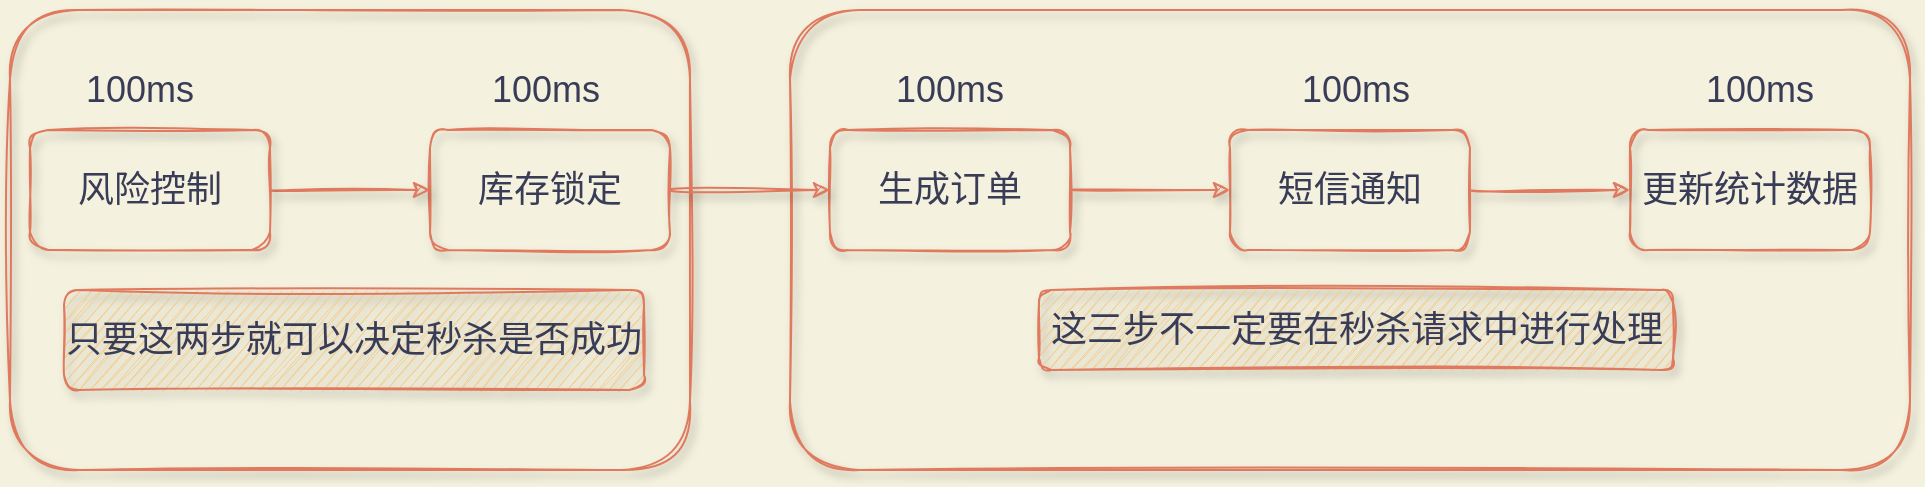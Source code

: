 <mxfile version="14.6.13" type="device"><diagram id="C5RBs43oDa-KdzZeNtuy" name="Page-1"><mxGraphModel dx="1865" dy="616" grid="1" gridSize="10" guides="1" tooltips="1" connect="1" arrows="1" fold="1" page="1" pageScale="1" pageWidth="827" pageHeight="1169" background="#F4F1DE" math="0" shadow="0"><root><mxCell id="WIyWlLk6GJQsqaUBKTNV-0"/><mxCell id="WIyWlLk6GJQsqaUBKTNV-1" parent="WIyWlLk6GJQsqaUBKTNV-0"/><mxCell id="3Fyzb3w3JVutWaXi3XTW-23" value="" style="whiteSpace=wrap;html=1;shadow=1;fillColor=none;fontSize=18;strokeColor=#E07A5F;fontColor=#393C56;sketch=1;rounded=1;" parent="WIyWlLk6GJQsqaUBKTNV-1" vertex="1"><mxGeometry x="-340" y="90" width="560" height="230" as="geometry"/></mxCell><mxCell id="3Fyzb3w3JVutWaXi3XTW-13" value="" style="group;shadow=1;fontSize=18;fontColor=#393C56;sketch=1;rounded=1;" parent="WIyWlLk6GJQsqaUBKTNV-1" vertex="1" connectable="0"><mxGeometry x="-720" y="150" width="920" height="170" as="geometry"/></mxCell><mxCell id="3Fyzb3w3JVutWaXi3XTW-21" value="" style="whiteSpace=wrap;html=1;shadow=1;fillColor=none;fontSize=18;strokeColor=#E07A5F;fontColor=#393C56;sketch=1;rounded=1;" parent="3Fyzb3w3JVutWaXi3XTW-13" vertex="1"><mxGeometry x="-10" y="-60" width="340" height="230" as="geometry"/></mxCell><mxCell id="3Fyzb3w3JVutWaXi3XTW-3" value="库存锁定" style="whiteSpace=wrap;shadow=1;strokeWidth=1;glass=0;html=1;labelBorderColor=none;fontSize=18;strokeColor=#E07A5F;fontColor=#393C56;fillColor=none;sketch=1;rounded=1;" parent="3Fyzb3w3JVutWaXi3XTW-13" vertex="1"><mxGeometry x="200" width="120" height="60" as="geometry"/></mxCell><mxCell id="3Fyzb3w3JVutWaXi3XTW-5" value="生成订单" style="whiteSpace=wrap;shadow=1;strokeWidth=1;glass=0;html=1;labelBorderColor=none;fontSize=18;strokeColor=#E07A5F;fontColor=#393C56;fillColor=none;sketch=1;rounded=1;" parent="3Fyzb3w3JVutWaXi3XTW-13" vertex="1"><mxGeometry x="400" width="120" height="60" as="geometry"/></mxCell><mxCell id="3Fyzb3w3JVutWaXi3XTW-6" value="" style="edgeStyle=orthogonalEdgeStyle;orthogonalLoop=1;jettySize=auto;html=1;labelBorderColor=none;shadow=1;fontSize=18;strokeColor=#E07A5F;fontColor=#393C56;sketch=1;curved=1;labelBackgroundColor=#F4F1DE;" parent="3Fyzb3w3JVutWaXi3XTW-13" source="3Fyzb3w3JVutWaXi3XTW-3" target="3Fyzb3w3JVutWaXi3XTW-5" edge="1"><mxGeometry relative="1" as="geometry"/></mxCell><mxCell id="3Fyzb3w3JVutWaXi3XTW-7" value="短信通知" style="whiteSpace=wrap;shadow=1;strokeWidth=1;glass=0;html=1;labelBorderColor=none;fontSize=18;strokeColor=#E07A5F;fontColor=#393C56;fillColor=none;sketch=1;rounded=1;" parent="3Fyzb3w3JVutWaXi3XTW-13" vertex="1"><mxGeometry x="600" width="120" height="60" as="geometry"/></mxCell><mxCell id="3Fyzb3w3JVutWaXi3XTW-8" value="" style="edgeStyle=orthogonalEdgeStyle;orthogonalLoop=1;jettySize=auto;html=1;labelBorderColor=none;shadow=1;fontSize=18;strokeColor=#E07A5F;fontColor=#393C56;sketch=1;curved=1;labelBackgroundColor=#F4F1DE;" parent="3Fyzb3w3JVutWaXi3XTW-13" source="3Fyzb3w3JVutWaXi3XTW-5" target="3Fyzb3w3JVutWaXi3XTW-7" edge="1"><mxGeometry relative="1" as="geometry"/></mxCell><mxCell id="3Fyzb3w3JVutWaXi3XTW-9" value="更新统计数据" style="whiteSpace=wrap;shadow=1;strokeWidth=1;glass=0;html=1;labelBorderColor=none;fontSize=18;strokeColor=#E07A5F;fontColor=#393C56;fillColor=none;sketch=1;rounded=1;" parent="3Fyzb3w3JVutWaXi3XTW-13" vertex="1"><mxGeometry x="800" width="120" height="60" as="geometry"/></mxCell><mxCell id="3Fyzb3w3JVutWaXi3XTW-10" value="" style="edgeStyle=orthogonalEdgeStyle;orthogonalLoop=1;jettySize=auto;html=1;labelBorderColor=none;shadow=1;fontSize=18;strokeColor=#E07A5F;fontColor=#393C56;sketch=1;curved=1;labelBackgroundColor=#F4F1DE;" parent="3Fyzb3w3JVutWaXi3XTW-13" source="3Fyzb3w3JVutWaXi3XTW-7" target="3Fyzb3w3JVutWaXi3XTW-9" edge="1"><mxGeometry relative="1" as="geometry"/></mxCell><mxCell id="3Fyzb3w3JVutWaXi3XTW-12" value="" style="edgeStyle=orthogonalEdgeStyle;orthogonalLoop=1;jettySize=auto;html=1;shadow=1;fontSize=18;strokeColor=#E07A5F;fontColor=#393C56;sketch=1;curved=1;labelBackgroundColor=#F4F1DE;" parent="3Fyzb3w3JVutWaXi3XTW-13" source="3Fyzb3w3JVutWaXi3XTW-11" target="3Fyzb3w3JVutWaXi3XTW-3" edge="1"><mxGeometry relative="1" as="geometry"/></mxCell><mxCell id="3Fyzb3w3JVutWaXi3XTW-11" value="风险控制" style="whiteSpace=wrap;shadow=1;strokeWidth=1;glass=0;html=1;labelBorderColor=none;fontSize=18;strokeColor=#E07A5F;fontColor=#393C56;fillColor=none;sketch=1;rounded=1;" parent="3Fyzb3w3JVutWaXi3XTW-13" vertex="1"><mxGeometry width="120" height="60" as="geometry"/></mxCell><mxCell id="3Fyzb3w3JVutWaXi3XTW-22" value="只要这两步就可以决定秒杀是否成功" style="text;html=1;strokeColor=#E07A5F;fillColor=#F2CC8F;align=center;verticalAlign=middle;whiteSpace=wrap;shadow=1;fontSize=18;fontColor=#393C56;sketch=1;rounded=1;" parent="3Fyzb3w3JVutWaXi3XTW-13" vertex="1"><mxGeometry x="17" y="80" width="290" height="50" as="geometry"/></mxCell><mxCell id="3Fyzb3w3JVutWaXi3XTW-14" value="100ms" style="text;html=1;strokeColor=none;fillColor=none;align=center;verticalAlign=middle;whiteSpace=wrap;shadow=1;fontSize=18;fontColor=#393C56;sketch=1;rounded=1;" parent="WIyWlLk6GJQsqaUBKTNV-1" vertex="1"><mxGeometry x="-482" y="120" width="40" height="20" as="geometry"/></mxCell><mxCell id="3Fyzb3w3JVutWaXi3XTW-15" value="100ms" style="text;html=1;strokeColor=none;fillColor=none;align=center;verticalAlign=middle;whiteSpace=wrap;shadow=1;fontSize=18;fontColor=#393C56;sketch=1;rounded=1;" parent="WIyWlLk6GJQsqaUBKTNV-1" vertex="1"><mxGeometry x="-280" y="120" width="40" height="20" as="geometry"/></mxCell><mxCell id="3Fyzb3w3JVutWaXi3XTW-16" value="100ms" style="text;html=1;strokeColor=none;fillColor=none;align=center;verticalAlign=middle;whiteSpace=wrap;shadow=1;fontSize=18;fontColor=#393C56;sketch=1;rounded=1;" parent="WIyWlLk6GJQsqaUBKTNV-1" vertex="1"><mxGeometry x="-77" y="120" width="40" height="20" as="geometry"/></mxCell><mxCell id="3Fyzb3w3JVutWaXi3XTW-17" value="100ms" style="text;html=1;strokeColor=none;fillColor=none;align=center;verticalAlign=middle;whiteSpace=wrap;shadow=1;fontSize=18;fontColor=#393C56;sketch=1;rounded=1;" parent="WIyWlLk6GJQsqaUBKTNV-1" vertex="1"><mxGeometry x="125" y="120" width="40" height="20" as="geometry"/></mxCell><mxCell id="3Fyzb3w3JVutWaXi3XTW-19" value="100ms" style="text;html=1;strokeColor=none;fillColor=none;align=center;verticalAlign=middle;whiteSpace=wrap;shadow=1;fontSize=18;fontColor=#393C56;sketch=1;rounded=1;" parent="WIyWlLk6GJQsqaUBKTNV-1" vertex="1"><mxGeometry x="-685" y="120" width="40" height="20" as="geometry"/></mxCell><mxCell id="3Fyzb3w3JVutWaXi3XTW-25" value="这三步不一定要在秒杀请求中进行处理" style="text;html=1;strokeColor=#E07A5F;fillColor=#F2CC8F;align=center;verticalAlign=middle;whiteSpace=wrap;shadow=1;fontSize=18;fontColor=#393C56;sketch=1;rounded=1;" parent="WIyWlLk6GJQsqaUBKTNV-1" vertex="1"><mxGeometry x="-215.5" y="230" width="317" height="40" as="geometry"/></mxCell></root></mxGraphModel></diagram></mxfile>